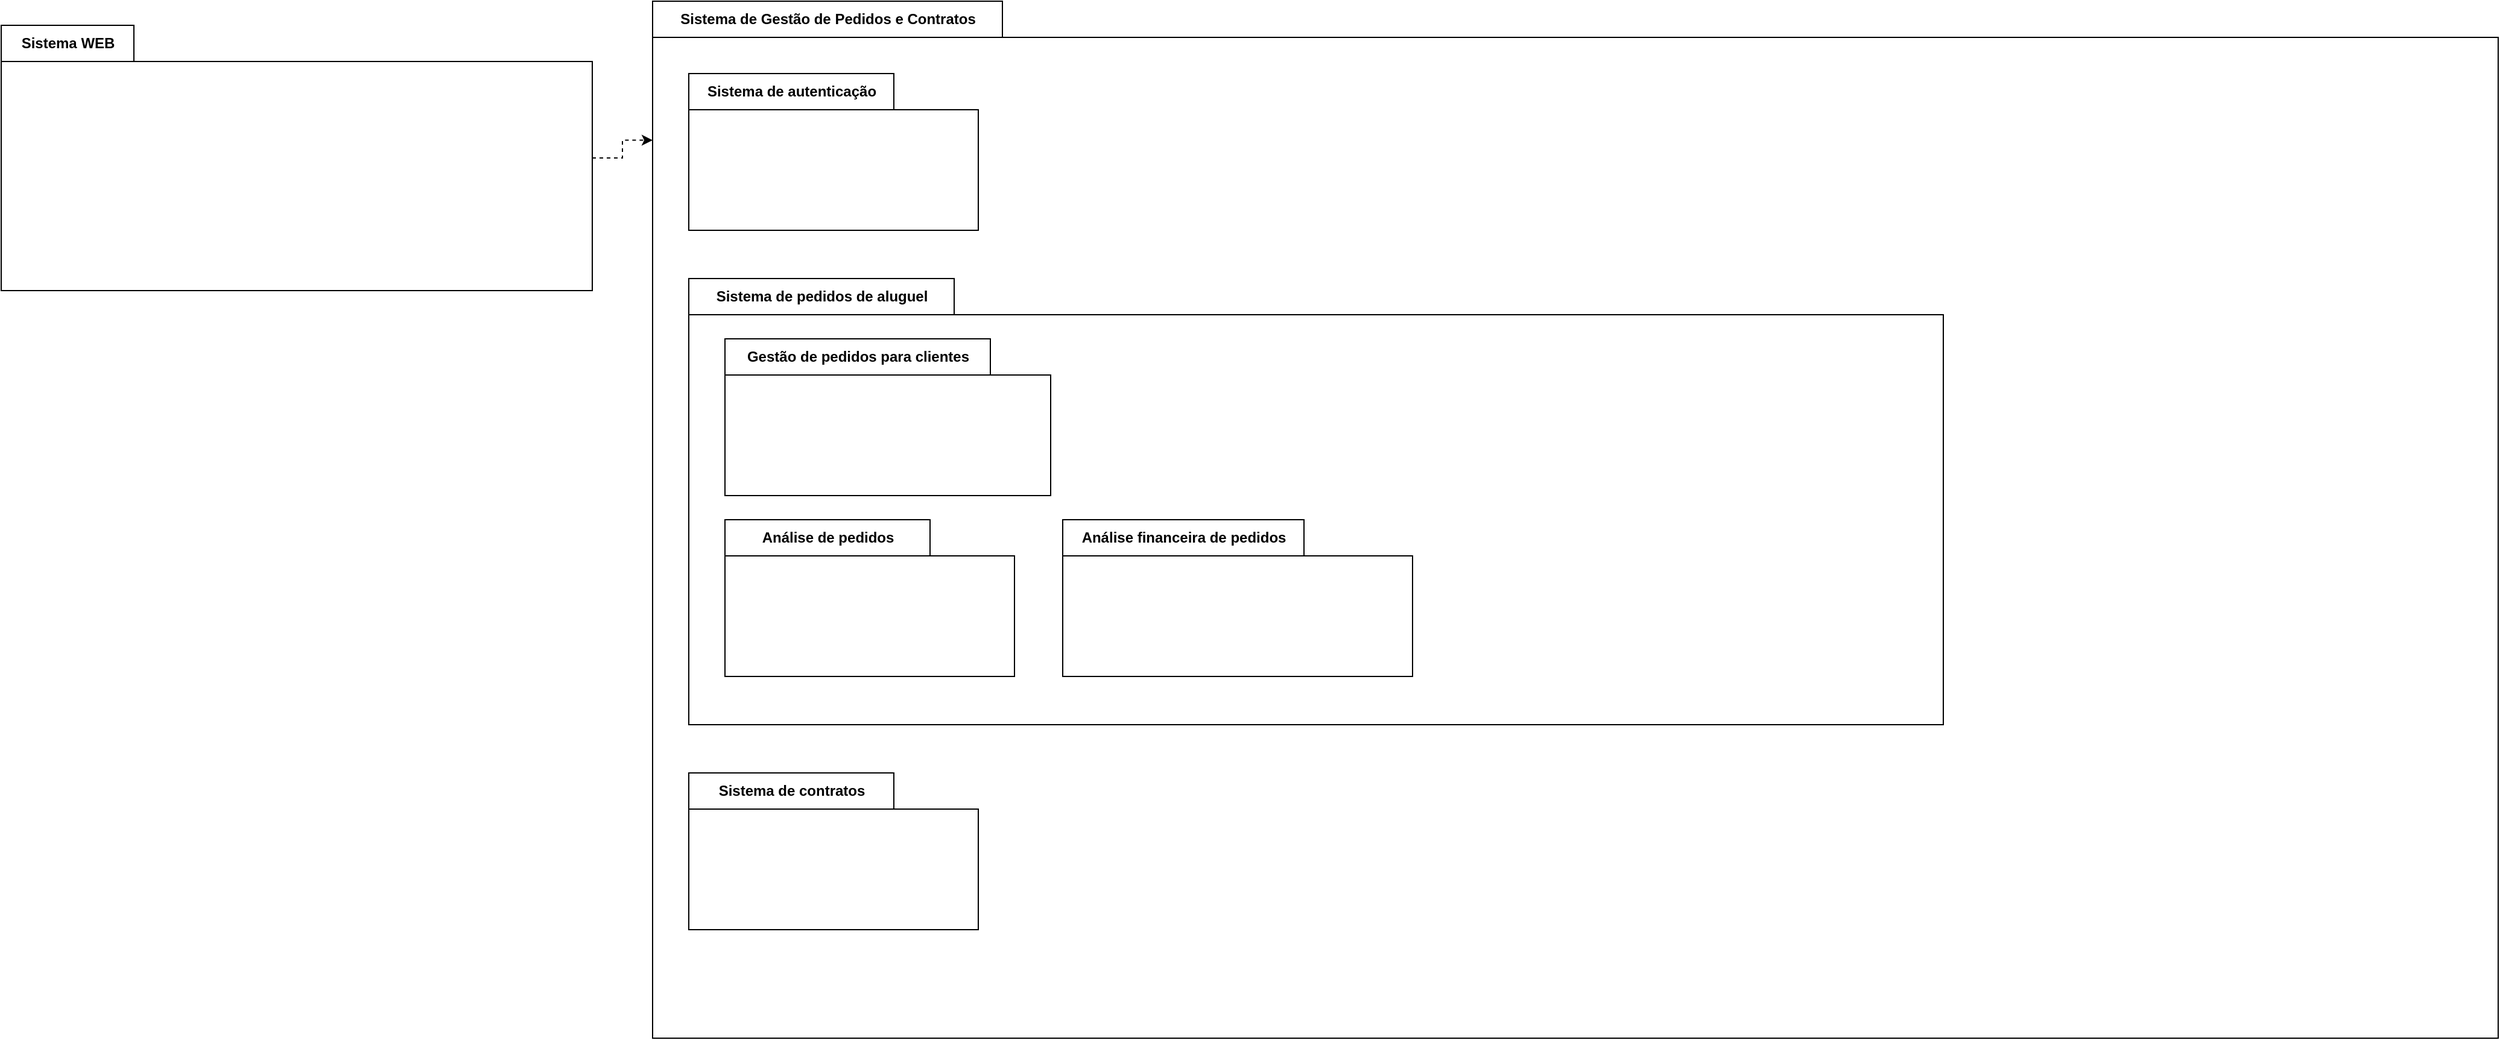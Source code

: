 <mxfile version="20.3.3" type="device"><diagram id="O0IyG7GbrOrxVOCrT2lb" name="Page-1"><mxGraphModel dx="2610" dy="2170" grid="1" gridSize="10" guides="1" tooltips="1" connect="1" arrows="1" fold="1" page="1" pageScale="1" pageWidth="827" pageHeight="1169" math="0" shadow="0"><root><mxCell id="0"/><mxCell id="1" parent="0"/><mxCell id="9" value="Sistema de Gestão de Pedidos e Contratos" style="shape=folder;fontStyle=1;tabWidth=290;tabHeight=30;tabPosition=left;html=1;boundedLbl=1;labelInHeader=1;container=1;collapsible=0;recursiveResize=0;" parent="1" vertex="1"><mxGeometry x="340" y="-20" width="1530" height="860" as="geometry"/></mxCell><mxCell id="2" value="Sistema de autenticação" style="shape=folder;fontStyle=1;tabWidth=170;tabHeight=30;tabPosition=left;html=1;boundedLbl=1;labelInHeader=1;container=1;collapsible=0;recursiveResize=0;" parent="9" vertex="1"><mxGeometry x="30" y="60" width="240" height="130" as="geometry"/></mxCell><mxCell id="5" value="Sistema de pedidos de aluguel" style="shape=folder;fontStyle=1;tabWidth=220;tabHeight=30;tabPosition=left;html=1;boundedLbl=1;labelInHeader=1;container=1;collapsible=0;recursiveResize=0;" parent="9" vertex="1"><mxGeometry x="30" y="230" width="1040" height="370" as="geometry"/></mxCell><mxCell id="12" value="Análise de pedidos" style="shape=folder;fontStyle=1;tabWidth=170;tabHeight=30;tabPosition=left;html=1;boundedLbl=1;labelInHeader=1;container=1;collapsible=0;recursiveResize=0;" parent="5" vertex="1"><mxGeometry x="30" y="200" width="240" height="130" as="geometry"/></mxCell><mxCell id="17" value="Análise financeira de pedidos" style="shape=folder;fontStyle=1;tabWidth=200;tabHeight=30;tabPosition=left;html=1;boundedLbl=1;labelInHeader=1;container=1;collapsible=0;recursiveResize=0;" parent="5" vertex="1"><mxGeometry x="310" y="200" width="290" height="130" as="geometry"/></mxCell><mxCell id="18" value="Gestão de pedidos para clientes" style="shape=folder;fontStyle=1;tabWidth=220;tabHeight=30;tabPosition=left;html=1;boundedLbl=1;labelInHeader=1;container=1;collapsible=0;recursiveResize=0;" parent="5" vertex="1"><mxGeometry x="30" y="50" width="270" height="130" as="geometry"/></mxCell><mxCell id="16" value="Sistema de contratos" style="shape=folder;fontStyle=1;tabWidth=170;tabHeight=30;tabPosition=left;html=1;boundedLbl=1;labelInHeader=1;container=1;collapsible=0;recursiveResize=0;" parent="9" vertex="1"><mxGeometry x="30" y="640" width="240" height="130" as="geometry"/></mxCell><mxCell id="OGyjYbsKw6qOhQl_FqRK-18" style="edgeStyle=orthogonalEdgeStyle;rounded=0;orthogonalLoop=1;jettySize=auto;html=1;entryX=0;entryY=0.134;entryDx=0;entryDy=0;entryPerimeter=0;dashed=1;" edge="1" parent="1" source="10" target="9"><mxGeometry relative="1" as="geometry"/></mxCell><mxCell id="10" value="Sistema WEB" style="shape=folder;fontStyle=1;tabWidth=110;tabHeight=30;tabPosition=left;html=1;boundedLbl=1;labelInHeader=1;container=1;collapsible=0;recursiveResize=0;" parent="1" vertex="1"><mxGeometry x="-200" width="490" height="220" as="geometry"/></mxCell></root></mxGraphModel></diagram></mxfile>